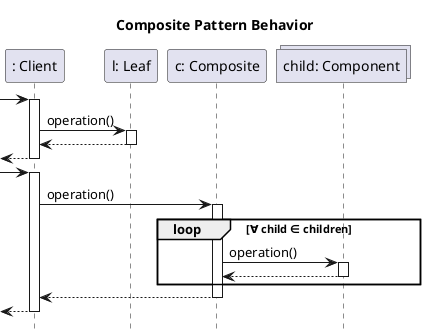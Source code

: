@startuml

hide footbox
title Composite Pattern Behavior

participant ": Client" as C
participant "l: Leaf" as L

[-> C:
activate C
C -> L: operation()
activate L
L --> C
deactivate L
[<-- C:
deactivate C

participant "c: Composite" as CO
collections "child: Component" as CH

[-> C:
activate C
C -> CO: operation()
activate CO
loop ∀ child ∈ children
  CO -> CH: operation()
  activate CH
  CH --> CO
  deactivate CH
end
CO --> C
deactivate CO
[<-- C:
deactivate C




@enduml
